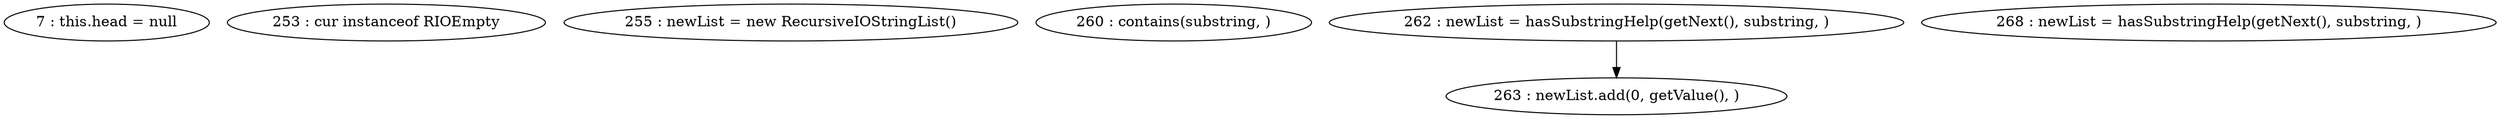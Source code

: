digraph G {
"7 : this.head = null"
"253 : cur instanceof RIOEmpty"
"255 : newList = new RecursiveIOStringList()"
"260 : contains(substring, )"
"262 : newList = hasSubstringHelp(getNext(), substring, )"
"262 : newList = hasSubstringHelp(getNext(), substring, )" -> "263 : newList.add(0, getValue(), )"
"263 : newList.add(0, getValue(), )"
"268 : newList = hasSubstringHelp(getNext(), substring, )"
}